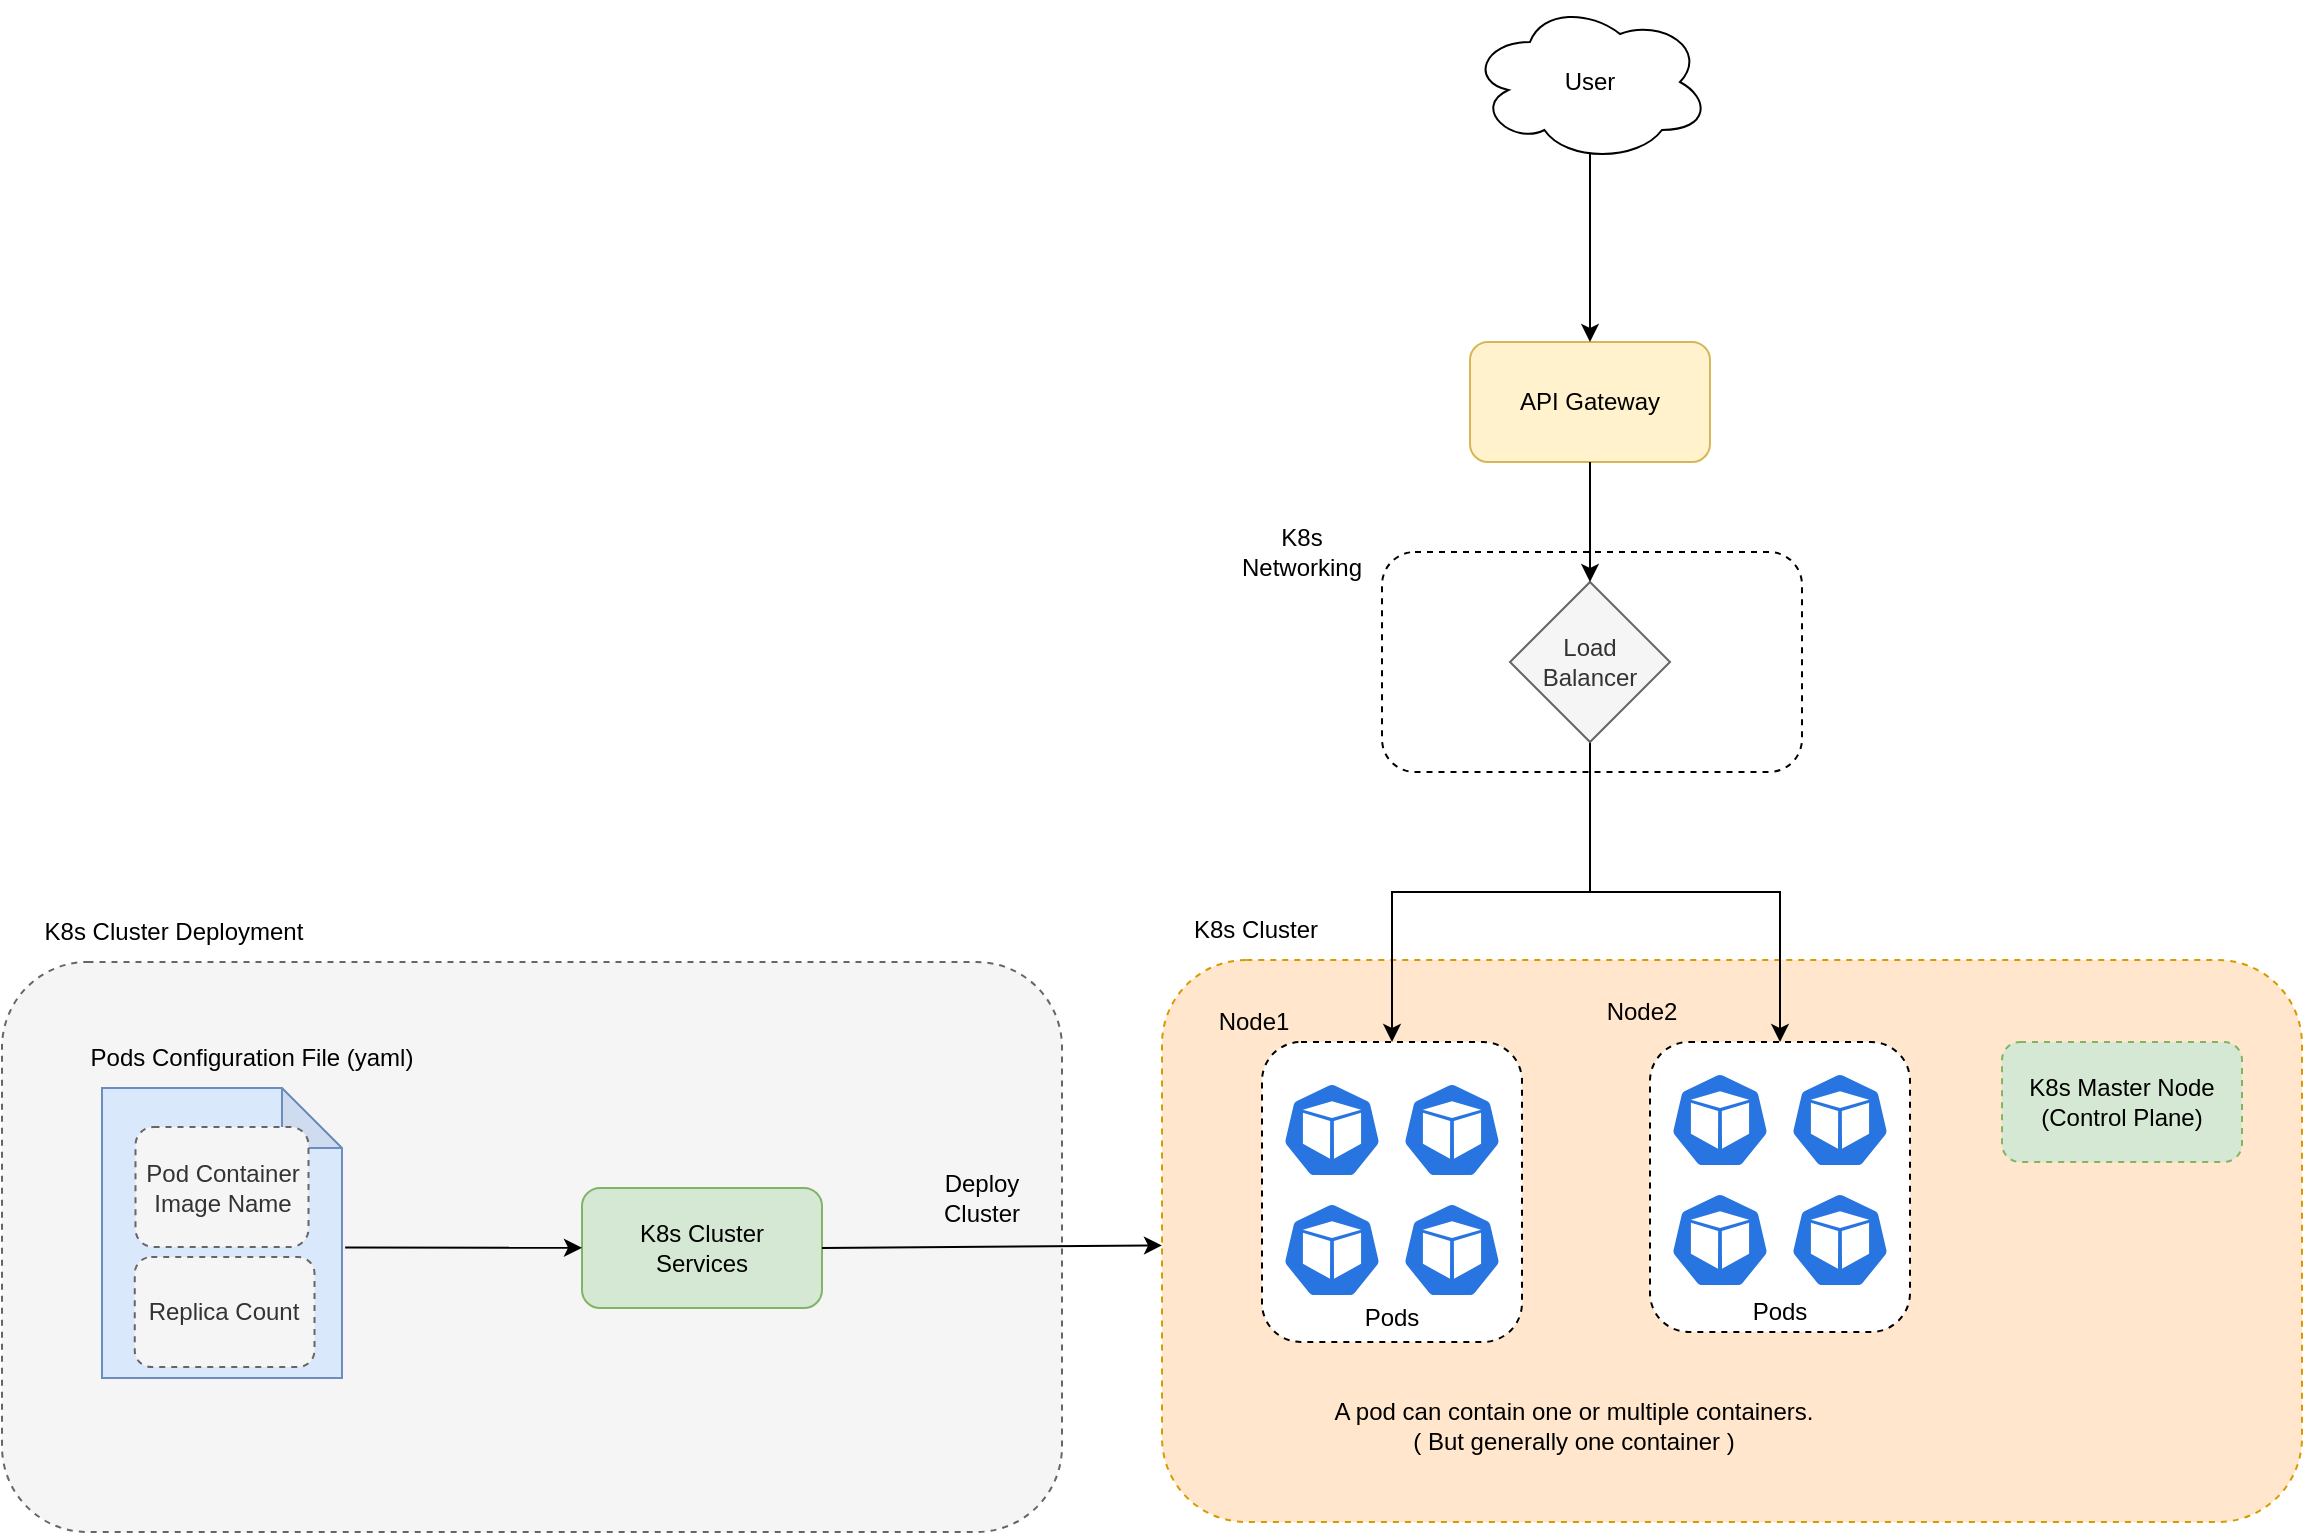 <mxfile version="20.3.0" type="device"><diagram id="r6KhE3-lR109BXDpMy9Q" name="Page-1"><mxGraphModel dx="1773" dy="1747" grid="1" gridSize="10" guides="1" tooltips="1" connect="1" arrows="1" fold="1" page="1" pageScale="1" pageWidth="827" pageHeight="1169" math="0" shadow="0"><root><mxCell id="0"/><mxCell id="1" parent="0"/><mxCell id="viw8g4d-ZycOMywAPJMg-2" value="" style="rounded=1;whiteSpace=wrap;html=1;dashed=1;" vertex="1" parent="1"><mxGeometry x="220" y="-5" width="210" height="110" as="geometry"/></mxCell><mxCell id="lEHFcwCAzN7-w4jZZpZK-7" value="" style="rounded=1;whiteSpace=wrap;html=1;dashed=1;fillColor=#f5f5f5;strokeColor=#666666;fontColor=#333333;" parent="1" vertex="1"><mxGeometry x="-470" y="200" width="530" height="285" as="geometry"/></mxCell><mxCell id="rEcNaB4OLnrg33DcfiRV-19" value="" style="rounded=1;whiteSpace=wrap;html=1;dashed=1;fillColor=#ffe6cc;strokeColor=#d79b00;" parent="1" vertex="1"><mxGeometry x="110" y="199" width="570" height="281" as="geometry"/></mxCell><mxCell id="rEcNaB4OLnrg33DcfiRV-1" value="" style="rounded=1;whiteSpace=wrap;html=1;dashed=1;" parent="1" vertex="1"><mxGeometry x="160" y="240" width="130" height="150" as="geometry"/></mxCell><mxCell id="rEcNaB4OLnrg33DcfiRV-4" value="" style="sketch=0;html=1;dashed=0;whitespace=wrap;fillColor=#2875E2;strokeColor=#ffffff;points=[[0.005,0.63,0],[0.1,0.2,0],[0.9,0.2,0],[0.5,0,0],[0.995,0.63,0],[0.72,0.99,0],[0.5,1,0],[0.28,0.99,0]];shape=mxgraph.kubernetes.icon;prIcon=pod" parent="1" vertex="1"><mxGeometry x="170" y="260" width="50" height="48" as="geometry"/></mxCell><mxCell id="rEcNaB4OLnrg33DcfiRV-5" value="" style="sketch=0;html=1;dashed=0;whitespace=wrap;fillColor=#2875E2;strokeColor=#ffffff;points=[[0.005,0.63,0],[0.1,0.2,0],[0.9,0.2,0],[0.5,0,0],[0.995,0.63,0],[0.72,0.99,0],[0.5,1,0],[0.28,0.99,0]];shape=mxgraph.kubernetes.icon;prIcon=pod" parent="1" vertex="1"><mxGeometry x="170" y="320" width="50" height="48" as="geometry"/></mxCell><mxCell id="rEcNaB4OLnrg33DcfiRV-7" value="" style="sketch=0;html=1;dashed=0;whitespace=wrap;fillColor=#2875E2;strokeColor=#ffffff;points=[[0.005,0.63,0],[0.1,0.2,0],[0.9,0.2,0],[0.5,0,0],[0.995,0.63,0],[0.72,0.99,0],[0.5,1,0],[0.28,0.99,0]];shape=mxgraph.kubernetes.icon;prIcon=pod" parent="1" vertex="1"><mxGeometry x="230" y="260" width="50" height="48" as="geometry"/></mxCell><mxCell id="rEcNaB4OLnrg33DcfiRV-8" value="" style="sketch=0;html=1;dashed=0;whitespace=wrap;fillColor=#2875E2;strokeColor=#ffffff;points=[[0.005,0.63,0],[0.1,0.2,0],[0.9,0.2,0],[0.5,0,0],[0.995,0.63,0],[0.72,0.99,0],[0.5,1,0],[0.28,0.99,0]];shape=mxgraph.kubernetes.icon;prIcon=pod" parent="1" vertex="1"><mxGeometry x="230" y="320" width="50" height="48" as="geometry"/></mxCell><mxCell id="rEcNaB4OLnrg33DcfiRV-9" value="Node1" style="text;html=1;strokeColor=none;fillColor=none;align=center;verticalAlign=middle;whiteSpace=wrap;rounded=0;" parent="1" vertex="1"><mxGeometry x="126" y="215" width="60" height="30" as="geometry"/></mxCell><mxCell id="rEcNaB4OLnrg33DcfiRV-10" value="A pod can contain one or multiple containers. &lt;br&gt;( But generally one container )" style="text;html=1;strokeColor=none;fillColor=none;align=center;verticalAlign=middle;whiteSpace=wrap;rounded=0;" parent="1" vertex="1"><mxGeometry x="166" y="417" width="300" height="30" as="geometry"/></mxCell><mxCell id="rEcNaB4OLnrg33DcfiRV-11" value="" style="rounded=1;whiteSpace=wrap;html=1;dashed=1;" parent="1" vertex="1"><mxGeometry x="354" y="240" width="130" height="145" as="geometry"/></mxCell><mxCell id="rEcNaB4OLnrg33DcfiRV-12" value="" style="sketch=0;html=1;dashed=0;whitespace=wrap;fillColor=#2875E2;strokeColor=#ffffff;points=[[0.005,0.63,0],[0.1,0.2,0],[0.9,0.2,0],[0.5,0,0],[0.995,0.63,0],[0.72,0.99,0],[0.5,1,0],[0.28,0.99,0]];shape=mxgraph.kubernetes.icon;prIcon=pod" parent="1" vertex="1"><mxGeometry x="364" y="255" width="50" height="48" as="geometry"/></mxCell><mxCell id="rEcNaB4OLnrg33DcfiRV-13" value="" style="sketch=0;html=1;dashed=0;whitespace=wrap;fillColor=#2875E2;strokeColor=#ffffff;points=[[0.005,0.63,0],[0.1,0.2,0],[0.9,0.2,0],[0.5,0,0],[0.995,0.63,0],[0.72,0.99,0],[0.5,1,0],[0.28,0.99,0]];shape=mxgraph.kubernetes.icon;prIcon=pod" parent="1" vertex="1"><mxGeometry x="364" y="315" width="50" height="48" as="geometry"/></mxCell><mxCell id="rEcNaB4OLnrg33DcfiRV-14" value="" style="sketch=0;html=1;dashed=0;whitespace=wrap;fillColor=#2875E2;strokeColor=#ffffff;points=[[0.005,0.63,0],[0.1,0.2,0],[0.9,0.2,0],[0.5,0,0],[0.995,0.63,0],[0.72,0.99,0],[0.5,1,0],[0.28,0.99,0]];shape=mxgraph.kubernetes.icon;prIcon=pod" parent="1" vertex="1"><mxGeometry x="424" y="255" width="50" height="48" as="geometry"/></mxCell><mxCell id="rEcNaB4OLnrg33DcfiRV-15" value="" style="sketch=0;html=1;dashed=0;whitespace=wrap;fillColor=#2875E2;strokeColor=#ffffff;points=[[0.005,0.63,0],[0.1,0.2,0],[0.9,0.2,0],[0.5,0,0],[0.995,0.63,0],[0.72,0.99,0],[0.5,1,0],[0.28,0.99,0]];shape=mxgraph.kubernetes.icon;prIcon=pod" parent="1" vertex="1"><mxGeometry x="424" y="315" width="50" height="48" as="geometry"/></mxCell><mxCell id="rEcNaB4OLnrg33DcfiRV-16" value="Node2" style="text;html=1;strokeColor=none;fillColor=none;align=center;verticalAlign=middle;whiteSpace=wrap;rounded=0;" parent="1" vertex="1"><mxGeometry x="320" y="210" width="60" height="30" as="geometry"/></mxCell><mxCell id="rEcNaB4OLnrg33DcfiRV-17" value="Pods" style="text;html=1;strokeColor=none;fillColor=none;align=center;verticalAlign=middle;whiteSpace=wrap;rounded=0;" parent="1" vertex="1"><mxGeometry x="195" y="363" width="60" height="30" as="geometry"/></mxCell><mxCell id="rEcNaB4OLnrg33DcfiRV-18" value="Pods" style="text;html=1;strokeColor=none;fillColor=none;align=center;verticalAlign=middle;whiteSpace=wrap;rounded=0;" parent="1" vertex="1"><mxGeometry x="389" y="360" width="60" height="30" as="geometry"/></mxCell><mxCell id="rEcNaB4OLnrg33DcfiRV-20" value="K8s Cluster" style="text;html=1;strokeColor=none;fillColor=none;align=center;verticalAlign=middle;whiteSpace=wrap;rounded=0;dashed=1;" parent="1" vertex="1"><mxGeometry x="110" y="169" width="94" height="30" as="geometry"/></mxCell><mxCell id="rEcNaB4OLnrg33DcfiRV-22" value="" style="endArrow=classic;html=1;rounded=0;entryX=0.5;entryY=0;entryDx=0;entryDy=0;edgeStyle=orthogonalEdgeStyle;" parent="1" source="rEcNaB4OLnrg33DcfiRV-25" target="rEcNaB4OLnrg33DcfiRV-1" edge="1"><mxGeometry width="50" height="50" relative="1" as="geometry"><mxPoint x="325" y="120" as="sourcePoint"/><mxPoint x="440" y="200" as="targetPoint"/></mxGeometry></mxCell><mxCell id="rEcNaB4OLnrg33DcfiRV-24" value="" style="endArrow=classic;html=1;rounded=0;exitX=0.5;exitY=1;exitDx=0;exitDy=0;entryX=0.5;entryY=0;entryDx=0;entryDy=0;edgeStyle=orthogonalEdgeStyle;" parent="1" source="rEcNaB4OLnrg33DcfiRV-25" target="rEcNaB4OLnrg33DcfiRV-11" edge="1"><mxGeometry width="50" height="50" relative="1" as="geometry"><mxPoint x="325" y="120" as="sourcePoint"/><mxPoint x="235" y="250" as="targetPoint"/></mxGeometry></mxCell><mxCell id="rEcNaB4OLnrg33DcfiRV-25" value="Load &lt;br&gt;Balancer" style="rhombus;whiteSpace=wrap;html=1;fillColor=#f5f5f5;fontColor=#333333;strokeColor=#666666;" parent="1" vertex="1"><mxGeometry x="284" y="10" width="80" height="80" as="geometry"/></mxCell><mxCell id="rEcNaB4OLnrg33DcfiRV-27" value="API Gateway" style="rounded=1;whiteSpace=wrap;html=1;fillColor=#fff2cc;strokeColor=#d6b656;" parent="1" vertex="1"><mxGeometry x="264" y="-110" width="120" height="60" as="geometry"/></mxCell><mxCell id="rEcNaB4OLnrg33DcfiRV-28" value="" style="endArrow=classic;html=1;rounded=0;entryX=0.5;entryY=0;entryDx=0;entryDy=0;" parent="1" source="rEcNaB4OLnrg33DcfiRV-27" target="rEcNaB4OLnrg33DcfiRV-25" edge="1"><mxGeometry width="50" height="50" relative="1" as="geometry"><mxPoint x="390" y="120" as="sourcePoint"/><mxPoint x="440" y="70" as="targetPoint"/></mxGeometry></mxCell><mxCell id="rEcNaB4OLnrg33DcfiRV-29" value="User" style="ellipse;shape=cloud;whiteSpace=wrap;html=1;" parent="1" vertex="1"><mxGeometry x="264" y="-280" width="120" height="80" as="geometry"/></mxCell><mxCell id="rEcNaB4OLnrg33DcfiRV-30" value="" style="endArrow=classic;html=1;rounded=0;exitX=0.5;exitY=0.95;exitDx=0;exitDy=0;exitPerimeter=0;entryX=0.5;entryY=0;entryDx=0;entryDy=0;" parent="1" source="rEcNaB4OLnrg33DcfiRV-29" target="rEcNaB4OLnrg33DcfiRV-27" edge="1"><mxGeometry width="50" height="50" relative="1" as="geometry"><mxPoint x="390" y="10" as="sourcePoint"/><mxPoint x="440" y="-40" as="targetPoint"/></mxGeometry></mxCell><mxCell id="lEHFcwCAzN7-w4jZZpZK-1" value="" style="shape=note;whiteSpace=wrap;html=1;backgroundOutline=1;darkOpacity=0.05;fillColor=#dae8fc;strokeColor=#6c8ebf;" parent="1" vertex="1"><mxGeometry x="-420" y="263" width="120" height="145" as="geometry"/></mxCell><mxCell id="lEHFcwCAzN7-w4jZZpZK-2" value="K8s Cluster &lt;br&gt;Services" style="rounded=1;whiteSpace=wrap;html=1;fillColor=#d5e8d4;strokeColor=#82b366;" parent="1" vertex="1"><mxGeometry x="-180" y="313" width="120" height="60" as="geometry"/></mxCell><mxCell id="lEHFcwCAzN7-w4jZZpZK-3" value="" style="endArrow=classic;html=1;rounded=0;exitX=1.013;exitY=0.55;exitDx=0;exitDy=0;exitPerimeter=0;" parent="1" source="lEHFcwCAzN7-w4jZZpZK-1" target="lEHFcwCAzN7-w4jZZpZK-2" edge="1"><mxGeometry width="50" height="50" relative="1" as="geometry"><mxPoint x="-100" y="240" as="sourcePoint"/><mxPoint x="-50" y="190" as="targetPoint"/></mxGeometry></mxCell><mxCell id="lEHFcwCAzN7-w4jZZpZK-4" value="" style="endArrow=classic;html=1;rounded=0;exitX=1;exitY=0.5;exitDx=0;exitDy=0;" parent="1" source="lEHFcwCAzN7-w4jZZpZK-2" target="rEcNaB4OLnrg33DcfiRV-19" edge="1"><mxGeometry width="50" height="50" relative="1" as="geometry"><mxPoint x="40" y="240" as="sourcePoint"/><mxPoint x="90" y="190" as="targetPoint"/></mxGeometry></mxCell><mxCell id="lEHFcwCAzN7-w4jZZpZK-5" value="Deploy Cluster" style="text;html=1;strokeColor=none;fillColor=none;align=center;verticalAlign=middle;whiteSpace=wrap;rounded=0;" parent="1" vertex="1"><mxGeometry x="-10" y="303" width="60" height="30" as="geometry"/></mxCell><mxCell id="lEHFcwCAzN7-w4jZZpZK-8" value="K8s Cluster Deployment" style="text;html=1;strokeColor=none;fillColor=none;align=center;verticalAlign=middle;whiteSpace=wrap;rounded=0;dashed=1;" parent="1" vertex="1"><mxGeometry x="-468" y="170" width="168" height="30" as="geometry"/></mxCell><mxCell id="viw8g4d-ZycOMywAPJMg-1" value="K8s Master Node (Control Plane)" style="rounded=1;whiteSpace=wrap;html=1;dashed=1;fillColor=#d5e8d4;strokeColor=#82b366;" vertex="1" parent="1"><mxGeometry x="530" y="240" width="120" height="60" as="geometry"/></mxCell><mxCell id="viw8g4d-ZycOMywAPJMg-3" value="K8s Networking" style="text;html=1;strokeColor=none;fillColor=none;align=center;verticalAlign=middle;whiteSpace=wrap;rounded=0;dashed=1;" vertex="1" parent="1"><mxGeometry x="150" y="-20" width="60" height="30" as="geometry"/></mxCell><mxCell id="viw8g4d-ZycOMywAPJMg-4" value="Pods Configuration File (yaml)" style="text;html=1;strokeColor=none;fillColor=none;align=center;verticalAlign=middle;whiteSpace=wrap;rounded=0;dashed=1;" vertex="1" parent="1"><mxGeometry x="-440" y="233" width="190" height="30" as="geometry"/></mxCell><mxCell id="viw8g4d-ZycOMywAPJMg-5" value="Pod Container Image Name" style="rounded=1;whiteSpace=wrap;html=1;dashed=1;fillColor=#f5f5f5;strokeColor=#666666;fontColor=#333333;" vertex="1" parent="1"><mxGeometry x="-403.25" y="282.5" width="86.5" height="60" as="geometry"/></mxCell><mxCell id="viw8g4d-ZycOMywAPJMg-6" value="Replica Count" style="rounded=1;whiteSpace=wrap;html=1;dashed=1;fillColor=#f5f5f5;strokeColor=#666666;fontColor=#333333;" vertex="1" parent="1"><mxGeometry x="-403.62" y="347.5" width="89.87" height="55" as="geometry"/></mxCell></root></mxGraphModel></diagram></mxfile>